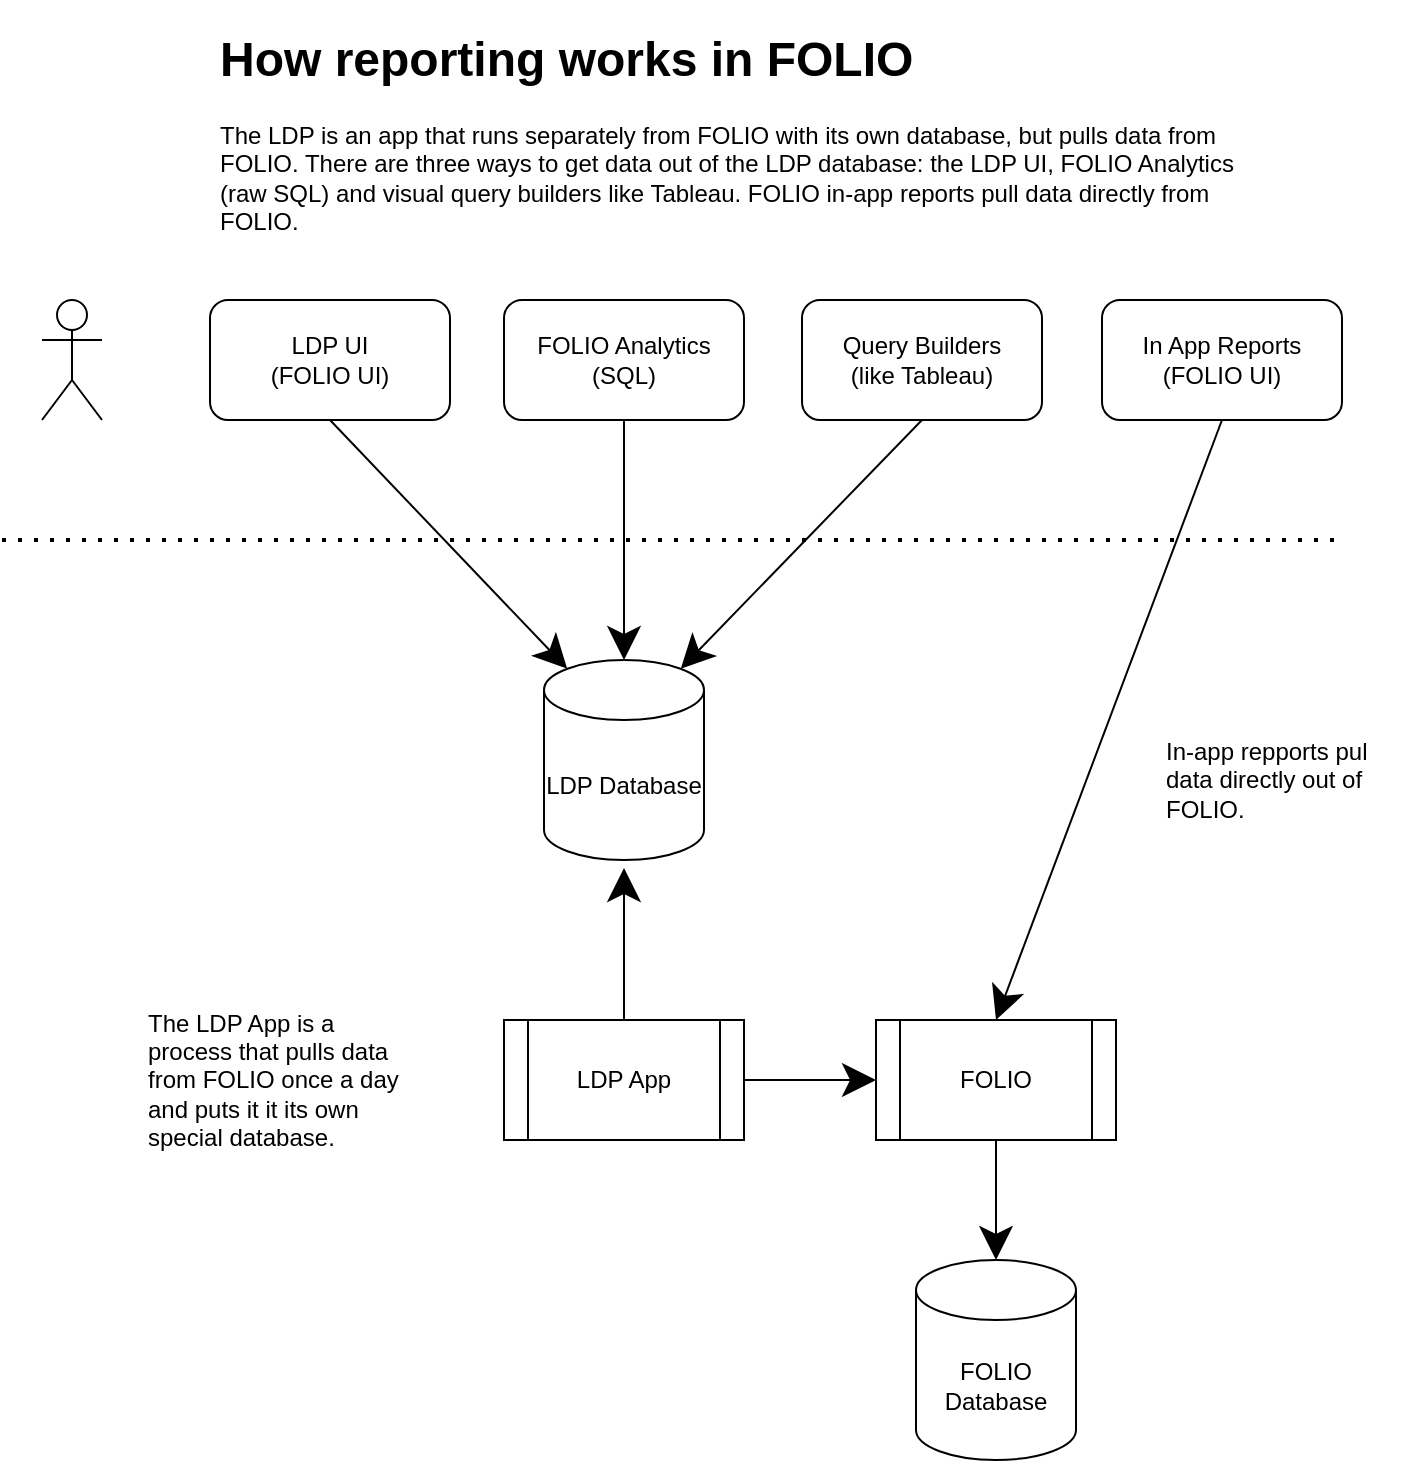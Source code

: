 <mxfile version="15.3.5" type="github">
  <diagram id="C5RBs43oDa-KdzZeNtuy" name="Page-1">
    <mxGraphModel dx="1083" dy="1335" grid="1" gridSize="10" guides="1" tooltips="1" connect="1" arrows="1" fold="1" page="1" pageScale="1" pageWidth="850" pageHeight="1100" math="0" shadow="0">
      <root>
        <mxCell id="WIyWlLk6GJQsqaUBKTNV-0" />
        <mxCell id="WIyWlLk6GJQsqaUBKTNV-1" parent="WIyWlLk6GJQsqaUBKTNV-0" />
        <mxCell id="ZLskoHaiqCr__3fe_2wh-0" value="LDP Database" style="shape=cylinder3;whiteSpace=wrap;html=1;boundedLbl=1;backgroundOutline=1;size=15;hachureGap=4;pointerEvents=0;" parent="WIyWlLk6GJQsqaUBKTNV-1" vertex="1">
          <mxGeometry x="331" y="410" width="80" height="100" as="geometry" />
        </mxCell>
        <mxCell id="ZLskoHaiqCr__3fe_2wh-1" value="FOLIO Database" style="shape=cylinder3;whiteSpace=wrap;html=1;boundedLbl=1;backgroundOutline=1;size=15;hachureGap=4;pointerEvents=0;" parent="WIyWlLk6GJQsqaUBKTNV-1" vertex="1">
          <mxGeometry x="517" y="710" width="80" height="100" as="geometry" />
        </mxCell>
        <mxCell id="ZLskoHaiqCr__3fe_2wh-3" value="FOLIO Analytics (SQL)" style="rounded=1;whiteSpace=wrap;html=1;hachureGap=4;pointerEvents=0;" parent="WIyWlLk6GJQsqaUBKTNV-1" vertex="1">
          <mxGeometry x="311" y="230" width="120" height="60" as="geometry" />
        </mxCell>
        <mxCell id="ZLskoHaiqCr__3fe_2wh-4" value="In App Reports (FOLIO UI)" style="rounded=1;whiteSpace=wrap;html=1;hachureGap=4;pointerEvents=0;" parent="WIyWlLk6GJQsqaUBKTNV-1" vertex="1">
          <mxGeometry x="610" y="230" width="120" height="60" as="geometry" />
        </mxCell>
        <mxCell id="ZLskoHaiqCr__3fe_2wh-6" value="LDP UI &lt;br&gt;(FOLIO UI)" style="rounded=1;whiteSpace=wrap;html=1;hachureGap=4;pointerEvents=0;" parent="WIyWlLk6GJQsqaUBKTNV-1" vertex="1">
          <mxGeometry x="164" y="230" width="120" height="60" as="geometry" />
        </mxCell>
        <mxCell id="ZLskoHaiqCr__3fe_2wh-8" value="LDP App" style="shape=process;whiteSpace=wrap;html=1;backgroundOutline=1;hachureGap=4;pointerEvents=0;" parent="WIyWlLk6GJQsqaUBKTNV-1" vertex="1">
          <mxGeometry x="311" y="590" width="120" height="60" as="geometry" />
        </mxCell>
        <mxCell id="ZLskoHaiqCr__3fe_2wh-9" value="FOLIO" style="shape=process;whiteSpace=wrap;html=1;backgroundOutline=1;hachureGap=4;pointerEvents=0;" parent="WIyWlLk6GJQsqaUBKTNV-1" vertex="1">
          <mxGeometry x="497" y="590" width="120" height="60" as="geometry" />
        </mxCell>
        <mxCell id="ZLskoHaiqCr__3fe_2wh-19" value="" style="endArrow=classic;html=1;startSize=14;endSize=14;sourcePerimeterSpacing=8;targetPerimeterSpacing=8;exitX=0.5;exitY=1;exitDx=0;exitDy=0;entryX=0.145;entryY=0;entryDx=0;entryDy=4.35;entryPerimeter=0;" parent="WIyWlLk6GJQsqaUBKTNV-1" source="ZLskoHaiqCr__3fe_2wh-6" target="ZLskoHaiqCr__3fe_2wh-0" edge="1">
          <mxGeometry width="50" height="50" relative="1" as="geometry">
            <mxPoint x="444" y="740" as="sourcePoint" />
            <mxPoint x="494" y="690" as="targetPoint" />
          </mxGeometry>
        </mxCell>
        <mxCell id="ZLskoHaiqCr__3fe_2wh-21" value="" style="endArrow=classic;html=1;startSize=14;endSize=14;sourcePerimeterSpacing=6;targetPerimeterSpacing=8;exitX=0.5;exitY=1;exitDx=0;exitDy=0;entryX=0.5;entryY=0;entryDx=0;entryDy=0;entryPerimeter=0;" parent="WIyWlLk6GJQsqaUBKTNV-1" source="ZLskoHaiqCr__3fe_2wh-3" target="ZLskoHaiqCr__3fe_2wh-0" edge="1">
          <mxGeometry width="50" height="50" relative="1" as="geometry">
            <mxPoint x="444" y="740" as="sourcePoint" />
            <mxPoint x="400" y="530" as="targetPoint" />
            <Array as="points" />
          </mxGeometry>
        </mxCell>
        <mxCell id="ZLskoHaiqCr__3fe_2wh-23" value="" style="endArrow=classic;html=1;startSize=14;endSize=14;sourcePerimeterSpacing=6;targetPerimeterSpacing=8;exitX=0.5;exitY=1;exitDx=0;exitDy=0;" parent="WIyWlLk6GJQsqaUBKTNV-1" source="ZLskoHaiqCr__3fe_2wh-9" edge="1">
          <mxGeometry width="50" height="50" relative="1" as="geometry">
            <mxPoint x="447" y="1090" as="sourcePoint" />
            <mxPoint x="557" y="710" as="targetPoint" />
          </mxGeometry>
        </mxCell>
        <mxCell id="ZLskoHaiqCr__3fe_2wh-24" value="" style="endArrow=classic;html=1;startSize=14;endSize=14;sourcePerimeterSpacing=6;targetPerimeterSpacing=8;exitX=1;exitY=0.5;exitDx=0;exitDy=0;entryX=0;entryY=0.5;entryDx=0;entryDy=0;" parent="WIyWlLk6GJQsqaUBKTNV-1" source="ZLskoHaiqCr__3fe_2wh-8" target="ZLskoHaiqCr__3fe_2wh-9" edge="1">
          <mxGeometry width="50" height="50" relative="1" as="geometry">
            <mxPoint x="361" y="760" as="sourcePoint" />
            <mxPoint x="481" y="320" as="targetPoint" />
          </mxGeometry>
        </mxCell>
        <mxCell id="ZLskoHaiqCr__3fe_2wh-25" value="&lt;h1&gt;How reporting works in FOLIO&lt;/h1&gt;&lt;p&gt;The LDP is an app that runs separately from FOLIO with its own database, but pulls data from FOLIO. There are three ways to get data out of the LDP database: the LDP UI, FOLIO Analytics (raw SQL) and visual query builders like Tableau. FOLIO in-app reports pull data directly from FOLIO.&lt;/p&gt;" style="text;html=1;strokeColor=none;fillColor=none;spacing=5;spacingTop=-20;whiteSpace=wrap;overflow=hidden;rounded=0;hachureGap=4;pointerEvents=0;" parent="WIyWlLk6GJQsqaUBKTNV-1" vertex="1">
          <mxGeometry x="164" y="90" width="536" height="120" as="geometry" />
        </mxCell>
        <mxCell id="ZLskoHaiqCr__3fe_2wh-26" value="The LDP App is a process that pulls data from FOLIO once a day and puts it it its own special database." style="text;html=1;strokeColor=none;fillColor=none;align=left;verticalAlign=middle;whiteSpace=wrap;rounded=0;hachureGap=4;pointerEvents=0;" parent="WIyWlLk6GJQsqaUBKTNV-1" vertex="1">
          <mxGeometry x="131" y="575" width="130" height="90" as="geometry" />
        </mxCell>
        <mxCell id="0NKoxsxA9t4i3aU0X2-a-0" value="" style="shape=umlActor;verticalLabelPosition=bottom;verticalAlign=top;html=1;outlineConnect=0;hachureGap=4;pointerEvents=0;" vertex="1" parent="WIyWlLk6GJQsqaUBKTNV-1">
          <mxGeometry x="80" y="230" width="30" height="60" as="geometry" />
        </mxCell>
        <mxCell id="0NKoxsxA9t4i3aU0X2-a-7" value="" style="endArrow=none;dashed=1;html=1;dashPattern=1 3;strokeWidth=2;startSize=14;endSize=14;sourcePerimeterSpacing=8;targetPerimeterSpacing=8;" edge="1" parent="WIyWlLk6GJQsqaUBKTNV-1">
          <mxGeometry width="50" height="50" relative="1" as="geometry">
            <mxPoint x="60" y="350" as="sourcePoint" />
            <mxPoint x="730" y="350" as="targetPoint" />
          </mxGeometry>
        </mxCell>
        <mxCell id="0NKoxsxA9t4i3aU0X2-a-11" value="" style="endArrow=classic;html=1;startSize=14;endSize=14;sourcePerimeterSpacing=8;targetPerimeterSpacing=8;exitX=0.5;exitY=0;exitDx=0;exitDy=0;exitPerimeter=0;" edge="1" parent="WIyWlLk6GJQsqaUBKTNV-1" source="ZLskoHaiqCr__3fe_2wh-8">
          <mxGeometry width="50" height="50" relative="1" as="geometry">
            <mxPoint x="157" y="530" as="sourcePoint" />
            <mxPoint x="371" y="514" as="targetPoint" />
          </mxGeometry>
        </mxCell>
        <mxCell id="0NKoxsxA9t4i3aU0X2-a-13" value="" style="endArrow=classic;html=1;startSize=14;endSize=14;sourcePerimeterSpacing=8;targetPerimeterSpacing=8;exitX=0.5;exitY=1;exitDx=0;exitDy=0;entryX=0.5;entryY=0;entryDx=0;entryDy=0;" edge="1" parent="WIyWlLk6GJQsqaUBKTNV-1" source="ZLskoHaiqCr__3fe_2wh-4" target="ZLskoHaiqCr__3fe_2wh-9">
          <mxGeometry width="50" height="50" relative="1" as="geometry">
            <mxPoint x="510" y="420" as="sourcePoint" />
            <mxPoint x="560" y="370" as="targetPoint" />
          </mxGeometry>
        </mxCell>
        <mxCell id="0NKoxsxA9t4i3aU0X2-a-14" value="Query Builders&lt;br&gt;(like Tableau)" style="rounded=1;whiteSpace=wrap;html=1;hachureGap=4;pointerEvents=0;" vertex="1" parent="WIyWlLk6GJQsqaUBKTNV-1">
          <mxGeometry x="460" y="230" width="120" height="60" as="geometry" />
        </mxCell>
        <mxCell id="0NKoxsxA9t4i3aU0X2-a-15" value="" style="endArrow=classic;html=1;startSize=14;endSize=14;sourcePerimeterSpacing=8;targetPerimeterSpacing=8;exitX=0.5;exitY=1;exitDx=0;exitDy=0;entryX=0.855;entryY=0;entryDx=0;entryDy=4.35;entryPerimeter=0;" edge="1" parent="WIyWlLk6GJQsqaUBKTNV-1" source="0NKoxsxA9t4i3aU0X2-a-14" target="ZLskoHaiqCr__3fe_2wh-0">
          <mxGeometry width="50" height="50" relative="1" as="geometry">
            <mxPoint x="70" y="520" as="sourcePoint" />
            <mxPoint x="120" y="470" as="targetPoint" />
          </mxGeometry>
        </mxCell>
        <mxCell id="0NKoxsxA9t4i3aU0X2-a-16" value="In-app repports pul data directly out of FOLIO." style="text;html=1;strokeColor=none;fillColor=none;align=left;verticalAlign=middle;whiteSpace=wrap;rounded=0;hachureGap=4;pointerEvents=0;" vertex="1" parent="WIyWlLk6GJQsqaUBKTNV-1">
          <mxGeometry x="640" y="460" width="120" height="20" as="geometry" />
        </mxCell>
      </root>
    </mxGraphModel>
  </diagram>
</mxfile>
